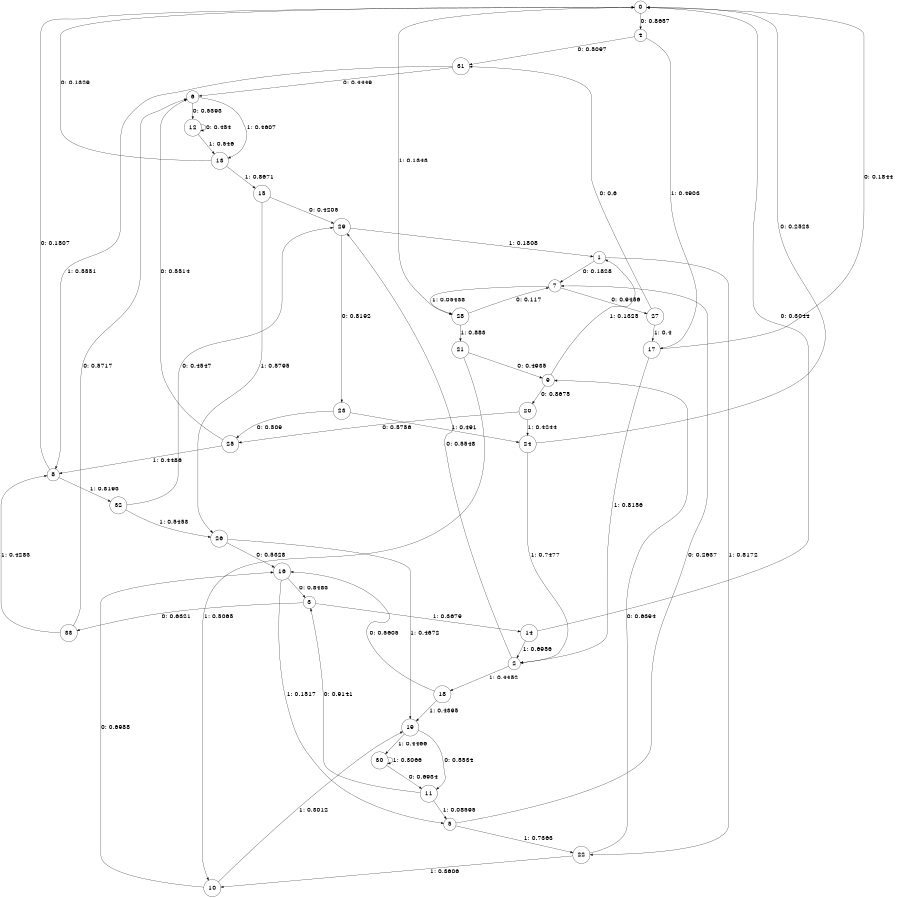 digraph "ch10randomL6" {
size = "6,8.5";
ratio = "fill";
node [shape = circle];
node [fontsize = 24];
edge [fontsize = 24];
0 -> 4 [label = "0: 0.8657   "];
0 -> 28 [label = "1: 0.1343   "];
1 -> 7 [label = "0: 0.1828   "];
1 -> 22 [label = "1: 0.8172   "];
2 -> 29 [label = "0: 0.5548   "];
2 -> 18 [label = "1: 0.4452   "];
3 -> 33 [label = "0: 0.6321   "];
3 -> 14 [label = "1: 0.3679   "];
4 -> 31 [label = "0: 0.5097   "];
4 -> 17 [label = "1: 0.4903   "];
5 -> 7 [label = "0: 0.2637   "];
5 -> 22 [label = "1: 0.7363   "];
6 -> 12 [label = "0: 0.5393   "];
6 -> 13 [label = "1: 0.4607   "];
7 -> 27 [label = "0: 0.9456   "];
7 -> 28 [label = "1: 0.05438  "];
8 -> 0 [label = "0: 0.1807   "];
8 -> 32 [label = "1: 0.8193   "];
9 -> 20 [label = "0: 0.8675   "];
9 -> 1 [label = "1: 0.1325   "];
10 -> 16 [label = "0: 0.6988   "];
10 -> 19 [label = "1: 0.3012   "];
11 -> 3 [label = "0: 0.9141   "];
11 -> 5 [label = "1: 0.08595  "];
12 -> 12 [label = "0: 0.454    "];
12 -> 13 [label = "1: 0.546    "];
13 -> 0 [label = "0: 0.1329   "];
13 -> 15 [label = "1: 0.8671   "];
14 -> 0 [label = "0: 0.3044   "];
14 -> 2 [label = "1: 0.6956   "];
15 -> 29 [label = "0: 0.4205   "];
15 -> 26 [label = "1: 0.5795   "];
16 -> 3 [label = "0: 0.8483   "];
16 -> 5 [label = "1: 0.1517   "];
17 -> 0 [label = "0: 0.1844   "];
17 -> 2 [label = "1: 0.8156   "];
18 -> 16 [label = "0: 0.5605   "];
18 -> 19 [label = "1: 0.4395   "];
19 -> 11 [label = "0: 0.5534   "];
19 -> 30 [label = "1: 0.4466   "];
20 -> 25 [label = "0: 0.5756   "];
20 -> 24 [label = "1: 0.4244   "];
21 -> 9 [label = "0: 0.4935   "];
21 -> 10 [label = "1: 0.5065   "];
22 -> 9 [label = "0: 0.6394   "];
22 -> 10 [label = "1: 0.3606   "];
23 -> 25 [label = "0: 0.509    "];
23 -> 24 [label = "1: 0.491    "];
24 -> 0 [label = "0: 0.2523   "];
24 -> 2 [label = "1: 0.7477   "];
25 -> 6 [label = "0: 0.5514   "];
25 -> 8 [label = "1: 0.4486   "];
26 -> 16 [label = "0: 0.5328   "];
26 -> 19 [label = "1: 0.4672   "];
27 -> 31 [label = "0: 0.6      "];
27 -> 17 [label = "1: 0.4      "];
28 -> 7 [label = "0: 0.117    "];
28 -> 21 [label = "1: 0.883    "];
29 -> 23 [label = "0: 0.8192   "];
29 -> 1 [label = "1: 0.1808   "];
30 -> 11 [label = "0: 0.6934   "];
30 -> 30 [label = "1: 0.3066   "];
31 -> 6 [label = "0: 0.4449   "];
31 -> 8 [label = "1: 0.5551   "];
32 -> 29 [label = "0: 0.4547   "];
32 -> 26 [label = "1: 0.5453   "];
33 -> 6 [label = "0: 0.5717   "];
33 -> 8 [label = "1: 0.4283   "];
}